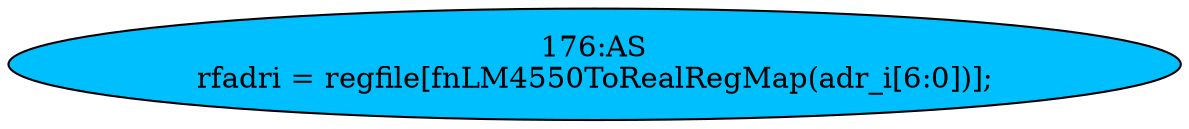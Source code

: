 strict digraph "" {
	node [label="\N"];
	"176:AS"	 [ast="<pyverilog.vparser.ast.Assign object at 0x7f8ba86ca6d0>",
		def_var="['rfadri']",
		fillcolor=deepskyblue,
		label="176:AS
rfadri = regfile[fnLM4550ToRealRegMap(adr_i[6:0])];",
		statements="[]",
		style=filled,
		typ=Assign,
		use_var="['regfile', 'fnLM4550ToRealRegMap', 'adr_i']"];
}
